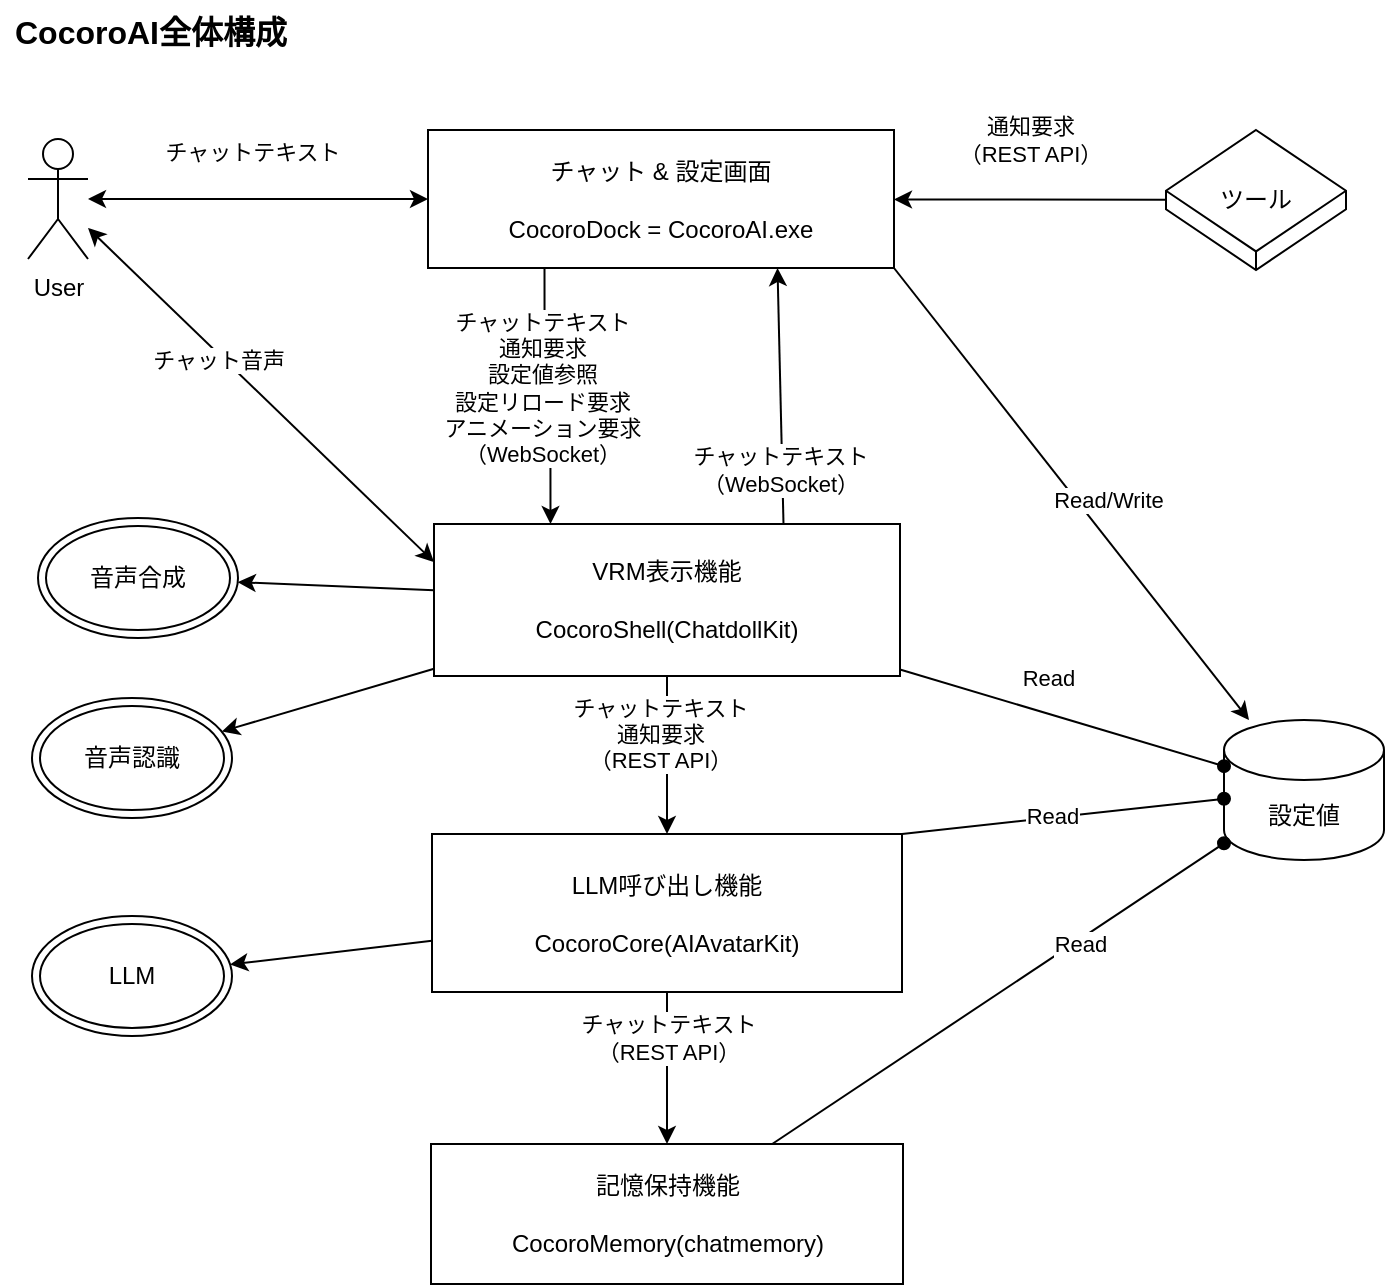 <mxfile>
    <diagram name="ページ1" id="o39PR-zt318VI3z1FR7i">
        <mxGraphModel dx="795" dy="707" grid="0" gridSize="10" guides="1" tooltips="1" connect="1" arrows="1" fold="1" page="0" pageScale="1" pageWidth="827" pageHeight="1169" math="0" shadow="0">
            <root>
                <mxCell id="0"/>
                <mxCell id="1" parent="0"/>
                <mxCell id="T6iqkIKa1ZIXDyA9mMyS-26" value="設定値" style="shape=cylinder3;whiteSpace=wrap;html=1;boundedLbl=1;backgroundOutline=1;size=15;" parent="1" vertex="1">
                    <mxGeometry x="667" y="486" width="80" height="70" as="geometry"/>
                </mxCell>
                <mxCell id="6kX_ImcDoe10UNFtOpr_-4" value="" style="edgeStyle=orthogonalEdgeStyle;rounded=0;orthogonalLoop=1;jettySize=auto;html=1;exitX=0.25;exitY=1;exitDx=0;exitDy=0;entryX=0.25;entryY=0;entryDx=0;entryDy=0;" parent="1" source="6kX_ImcDoe10UNFtOpr_-1" target="6kX_ImcDoe10UNFtOpr_-3" edge="1">
                    <mxGeometry relative="1" as="geometry"/>
                </mxCell>
                <mxCell id="6kX_ImcDoe10UNFtOpr_-7" value="チャットテキスト&lt;div&gt;通知要求&lt;br&gt;&lt;div&gt;設定値参照&lt;/div&gt;&lt;div&gt;設定リロード要求&lt;/div&gt;&lt;div&gt;アニメーション要求&lt;div&gt;&lt;div&gt;（WebSocket）&lt;/div&gt;&lt;/div&gt;&lt;/div&gt;&lt;/div&gt;" style="edgeLabel;html=1;align=center;verticalAlign=middle;resizable=0;points=[];" parent="6kX_ImcDoe10UNFtOpr_-4" vertex="1" connectable="0">
                    <mxGeometry x="-0.525" y="1" relative="1" as="geometry">
                        <mxPoint x="-3" y="29" as="offset"/>
                    </mxGeometry>
                </mxCell>
                <mxCell id="T6iqkIKa1ZIXDyA9mMyS-27" style="rounded=0;orthogonalLoop=1;jettySize=auto;html=1;exitX=1;exitY=1;exitDx=0;exitDy=0;" parent="1" source="6kX_ImcDoe10UNFtOpr_-1" target="T6iqkIKa1ZIXDyA9mMyS-26" edge="1">
                    <mxGeometry relative="1" as="geometry"/>
                </mxCell>
                <mxCell id="T6iqkIKa1ZIXDyA9mMyS-28" value="Read/Write" style="edgeLabel;html=1;align=center;verticalAlign=middle;resizable=0;points=[];" parent="T6iqkIKa1ZIXDyA9mMyS-27" vertex="1" connectable="0">
                    <mxGeometry x="0.187" y="-5" relative="1" as="geometry">
                        <mxPoint x="5" y="-21" as="offset"/>
                    </mxGeometry>
                </mxCell>
                <mxCell id="6kX_ImcDoe10UNFtOpr_-1" value="&lt;div&gt;&lt;span style=&quot;background-color: transparent; color: light-dark(rgb(0, 0, 0), rgb(255, 255, 255));&quot;&gt;チャット &amp;amp;&amp;nbsp;&lt;/span&gt;&lt;span style=&quot;background-color: transparent; color: light-dark(rgb(0, 0, 0), rgb(255, 255, 255));&quot;&gt;設定画面&lt;/span&gt;&lt;/div&gt;&lt;div&gt;&lt;br&gt;&lt;/div&gt;&lt;div&gt;CocoroDock = CocoroAI.exe&lt;/div&gt;" style="rounded=0;whiteSpace=wrap;html=1;" parent="1" vertex="1">
                    <mxGeometry x="269" y="191" width="233" height="69" as="geometry"/>
                </mxCell>
                <mxCell id="6kX_ImcDoe10UNFtOpr_-6" value="" style="rounded=0;orthogonalLoop=1;jettySize=auto;html=1;" parent="1" source="6kX_ImcDoe10UNFtOpr_-3" target="6kX_ImcDoe10UNFtOpr_-5" edge="1">
                    <mxGeometry relative="1" as="geometry"/>
                </mxCell>
                <mxCell id="T6iqkIKa1ZIXDyA9mMyS-20" value="チャットテキスト&lt;div&gt;通知要求&lt;/div&gt;&lt;div&gt;（REST API）&lt;/div&gt;" style="edgeLabel;html=1;align=center;verticalAlign=middle;resizable=0;points=[];" parent="6kX_ImcDoe10UNFtOpr_-6" vertex="1" connectable="0">
                    <mxGeometry x="-0.538" y="2" relative="1" as="geometry">
                        <mxPoint x="-6" y="11" as="offset"/>
                    </mxGeometry>
                </mxCell>
                <mxCell id="T6iqkIKa1ZIXDyA9mMyS-9" style="rounded=0;orthogonalLoop=1;jettySize=auto;html=1;entryX=0.75;entryY=1;entryDx=0;entryDy=0;exitX=0.75;exitY=0;exitDx=0;exitDy=0;" parent="1" source="6kX_ImcDoe10UNFtOpr_-3" target="6kX_ImcDoe10UNFtOpr_-1" edge="1">
                    <mxGeometry relative="1" as="geometry"/>
                </mxCell>
                <mxCell id="T6iqkIKa1ZIXDyA9mMyS-10" value="チャットテキスト&lt;div&gt;&lt;div&gt;（WebSocket）&lt;/div&gt;&lt;/div&gt;" style="edgeLabel;html=1;align=center;verticalAlign=middle;resizable=0;points=[];" parent="T6iqkIKa1ZIXDyA9mMyS-9" vertex="1" connectable="0">
                    <mxGeometry x="0.669" y="4" relative="1" as="geometry">
                        <mxPoint x="5" y="80" as="offset"/>
                    </mxGeometry>
                </mxCell>
                <mxCell id="T6iqkIKa1ZIXDyA9mMyS-29" style="rounded=0;orthogonalLoop=1;jettySize=auto;html=1;endArrow=oval;endFill=1;" parent="1" source="6kX_ImcDoe10UNFtOpr_-3" target="T6iqkIKa1ZIXDyA9mMyS-26" edge="1">
                    <mxGeometry relative="1" as="geometry"/>
                </mxCell>
                <mxCell id="T6iqkIKa1ZIXDyA9mMyS-30" value="Read" style="edgeLabel;html=1;align=center;verticalAlign=middle;resizable=0;points=[];" parent="T6iqkIKa1ZIXDyA9mMyS-29" vertex="1" connectable="0">
                    <mxGeometry x="-0.31" y="-2" relative="1" as="geometry">
                        <mxPoint x="18" y="-15" as="offset"/>
                    </mxGeometry>
                </mxCell>
                <mxCell id="T6iqkIKa1ZIXDyA9mMyS-43" style="rounded=0;orthogonalLoop=1;jettySize=auto;html=1;" parent="1" source="6kX_ImcDoe10UNFtOpr_-3" target="T6iqkIKa1ZIXDyA9mMyS-41" edge="1">
                    <mxGeometry relative="1" as="geometry"/>
                </mxCell>
                <mxCell id="T6iqkIKa1ZIXDyA9mMyS-45" style="rounded=0;orthogonalLoop=1;jettySize=auto;html=1;" parent="1" source="6kX_ImcDoe10UNFtOpr_-3" target="T6iqkIKa1ZIXDyA9mMyS-44" edge="1">
                    <mxGeometry relative="1" as="geometry"/>
                </mxCell>
                <mxCell id="6kX_ImcDoe10UNFtOpr_-3" value="&lt;div&gt;VRM表示機能&lt;/div&gt;&lt;div&gt;&lt;br&gt;&lt;/div&gt;&lt;div&gt;CocoroShell(ChatdollKit)&lt;/div&gt;" style="rounded=0;whiteSpace=wrap;html=1;" parent="1" vertex="1">
                    <mxGeometry x="272" y="388" width="233" height="76" as="geometry"/>
                </mxCell>
                <mxCell id="T6iqkIKa1ZIXDyA9mMyS-23" style="rounded=0;orthogonalLoop=1;jettySize=auto;html=1;" parent="1" source="6kX_ImcDoe10UNFtOpr_-5" target="T6iqkIKa1ZIXDyA9mMyS-22" edge="1">
                    <mxGeometry relative="1" as="geometry"/>
                </mxCell>
                <mxCell id="T6iqkIKa1ZIXDyA9mMyS-31" style="rounded=0;orthogonalLoop=1;jettySize=auto;html=1;exitX=1;exitY=0;exitDx=0;exitDy=0;endArrow=oval;endFill=1;" parent="1" source="6kX_ImcDoe10UNFtOpr_-5" target="T6iqkIKa1ZIXDyA9mMyS-26" edge="1">
                    <mxGeometry relative="1" as="geometry"/>
                </mxCell>
                <mxCell id="T6iqkIKa1ZIXDyA9mMyS-32" value="Read" style="edgeLabel;html=1;align=center;verticalAlign=middle;resizable=0;points=[];" parent="T6iqkIKa1ZIXDyA9mMyS-31" vertex="1" connectable="0">
                    <mxGeometry x="0.379" y="-1" relative="1" as="geometry">
                        <mxPoint x="-36" y="2" as="offset"/>
                    </mxGeometry>
                </mxCell>
                <mxCell id="T6iqkIKa1ZIXDyA9mMyS-36" style="rounded=0;orthogonalLoop=1;jettySize=auto;html=1;" parent="1" source="6kX_ImcDoe10UNFtOpr_-5" target="T6iqkIKa1ZIXDyA9mMyS-35" edge="1">
                    <mxGeometry relative="1" as="geometry"/>
                </mxCell>
                <mxCell id="T6iqkIKa1ZIXDyA9mMyS-37" value="チャットテキスト&lt;div&gt;&lt;span style=&quot;background-color: light-dark(#ffffff, var(--ge-dark-color, #121212)); color: light-dark(rgb(0, 0, 0), rgb(255, 255, 255));&quot;&gt;（REST API）&lt;/span&gt;&lt;/div&gt;" style="edgeLabel;html=1;align=center;verticalAlign=middle;resizable=0;points=[];" parent="T6iqkIKa1ZIXDyA9mMyS-36" vertex="1" connectable="0">
                    <mxGeometry x="-0.742" y="-2" relative="1" as="geometry">
                        <mxPoint x="2" y="13" as="offset"/>
                    </mxGeometry>
                </mxCell>
                <mxCell id="6kX_ImcDoe10UNFtOpr_-5" value="&lt;div&gt;LLM呼び出し機能&lt;/div&gt;&lt;div&gt;&lt;br&gt;&lt;/div&gt;&lt;div&gt;CocoroCore(AIAvatarKit)&lt;/div&gt;" style="rounded=0;whiteSpace=wrap;html=1;" parent="1" vertex="1">
                    <mxGeometry x="271" y="543" width="235" height="79" as="geometry"/>
                </mxCell>
                <mxCell id="T6iqkIKa1ZIXDyA9mMyS-2" style="rounded=0;orthogonalLoop=1;jettySize=auto;html=1;startArrow=classic;startFill=1;" parent="1" source="T6iqkIKa1ZIXDyA9mMyS-1" target="6kX_ImcDoe10UNFtOpr_-1" edge="1">
                    <mxGeometry relative="1" as="geometry"/>
                </mxCell>
                <mxCell id="T6iqkIKa1ZIXDyA9mMyS-3" value="チャット&lt;span style=&quot;background-color: light-dark(#ffffff, var(--ge-dark-color, #121212)); color: light-dark(rgb(0, 0, 0), rgb(255, 255, 255));&quot;&gt;テキスト&lt;/span&gt;" style="edgeLabel;html=1;align=center;verticalAlign=middle;resizable=0;points=[];" parent="T6iqkIKa1ZIXDyA9mMyS-2" vertex="1" connectable="0">
                    <mxGeometry x="-0.557" y="-2" relative="1" as="geometry">
                        <mxPoint x="44" y="-26" as="offset"/>
                    </mxGeometry>
                </mxCell>
                <mxCell id="T6iqkIKa1ZIXDyA9mMyS-7" style="rounded=0;orthogonalLoop=1;jettySize=auto;html=1;entryX=0;entryY=0.25;entryDx=0;entryDy=0;startArrow=classic;startFill=1;" parent="1" source="T6iqkIKa1ZIXDyA9mMyS-1" target="6kX_ImcDoe10UNFtOpr_-3" edge="1">
                    <mxGeometry relative="1" as="geometry"/>
                </mxCell>
                <mxCell id="T6iqkIKa1ZIXDyA9mMyS-8" value="チャット音声" style="edgeLabel;html=1;align=center;verticalAlign=middle;resizable=0;points=[];" parent="T6iqkIKa1ZIXDyA9mMyS-7" vertex="1" connectable="0">
                    <mxGeometry x="-0.409" y="-1" relative="1" as="geometry">
                        <mxPoint x="14" y="16" as="offset"/>
                    </mxGeometry>
                </mxCell>
                <mxCell id="T6iqkIKa1ZIXDyA9mMyS-1" value="User" style="shape=umlActor;verticalLabelPosition=bottom;verticalAlign=top;html=1;outlineConnect=0;" parent="1" vertex="1">
                    <mxGeometry x="69" y="195.5" width="30" height="60" as="geometry"/>
                </mxCell>
                <mxCell id="T6iqkIKa1ZIXDyA9mMyS-5" style="rounded=0;orthogonalLoop=1;jettySize=auto;html=1;" parent="1" source="T6iqkIKa1ZIXDyA9mMyS-4" target="6kX_ImcDoe10UNFtOpr_-1" edge="1">
                    <mxGeometry relative="1" as="geometry"/>
                </mxCell>
                <mxCell id="T6iqkIKa1ZIXDyA9mMyS-6" value="通知要求&lt;div&gt;&lt;div&gt;（REST API）&lt;/div&gt;&lt;/div&gt;" style="edgeLabel;html=1;align=center;verticalAlign=middle;resizable=0;points=[];" parent="T6iqkIKa1ZIXDyA9mMyS-5" vertex="1" connectable="0">
                    <mxGeometry x="-0.42" y="-2" relative="1" as="geometry">
                        <mxPoint x="-29" y="-28" as="offset"/>
                    </mxGeometry>
                </mxCell>
                <mxCell id="T6iqkIKa1ZIXDyA9mMyS-4" value="ツール" style="html=1;whiteSpace=wrap;shape=isoCube2;backgroundOutline=1;isoAngle=20.714;" parent="1" vertex="1">
                    <mxGeometry x="638" y="191" width="90" height="70" as="geometry"/>
                </mxCell>
                <mxCell id="T6iqkIKa1ZIXDyA9mMyS-22" value="LLM" style="ellipse;shape=doubleEllipse;whiteSpace=wrap;html=1;" parent="1" vertex="1">
                    <mxGeometry x="71" y="584" width="100" height="60" as="geometry"/>
                </mxCell>
                <mxCell id="T6iqkIKa1ZIXDyA9mMyS-38" style="rounded=0;orthogonalLoop=1;jettySize=auto;html=1;endArrow=oval;endFill=1;" parent="1" source="T6iqkIKa1ZIXDyA9mMyS-35" target="T6iqkIKa1ZIXDyA9mMyS-26" edge="1">
                    <mxGeometry relative="1" as="geometry"/>
                </mxCell>
                <mxCell id="T6iqkIKa1ZIXDyA9mMyS-39" value="Read" style="edgeLabel;html=1;align=center;verticalAlign=middle;resizable=0;points=[];" parent="T6iqkIKa1ZIXDyA9mMyS-38" vertex="1" connectable="0">
                    <mxGeometry x="0.354" y="-2" relative="1" as="geometry">
                        <mxPoint as="offset"/>
                    </mxGeometry>
                </mxCell>
                <mxCell id="T6iqkIKa1ZIXDyA9mMyS-35" value="&lt;div&gt;記憶保持機能&lt;/div&gt;&lt;div&gt;&lt;br&gt;&lt;/div&gt;&lt;div&gt;CocoroMemory(chatmemory)&lt;/div&gt;" style="rounded=0;whiteSpace=wrap;html=1;" parent="1" vertex="1">
                    <mxGeometry x="270.5" y="698" width="236" height="70" as="geometry"/>
                </mxCell>
                <mxCell id="T6iqkIKa1ZIXDyA9mMyS-40" value="CocoroAI全体構成" style="text;html=1;align=center;verticalAlign=middle;resizable=0;points=[];autosize=1;strokeColor=none;fillColor=none;fontStyle=1;fontSize=16;" parent="1" vertex="1">
                    <mxGeometry x="55" y="126" width="149" height="31" as="geometry"/>
                </mxCell>
                <mxCell id="T6iqkIKa1ZIXDyA9mMyS-41" value="音声合成" style="ellipse;shape=doubleEllipse;whiteSpace=wrap;html=1;" parent="1" vertex="1">
                    <mxGeometry x="74" y="385" width="100" height="60" as="geometry"/>
                </mxCell>
                <mxCell id="T6iqkIKa1ZIXDyA9mMyS-44" value="音声認識" style="ellipse;shape=doubleEllipse;whiteSpace=wrap;html=1;" parent="1" vertex="1">
                    <mxGeometry x="71" y="475" width="100" height="60" as="geometry"/>
                </mxCell>
            </root>
        </mxGraphModel>
    </diagram>
</mxfile>